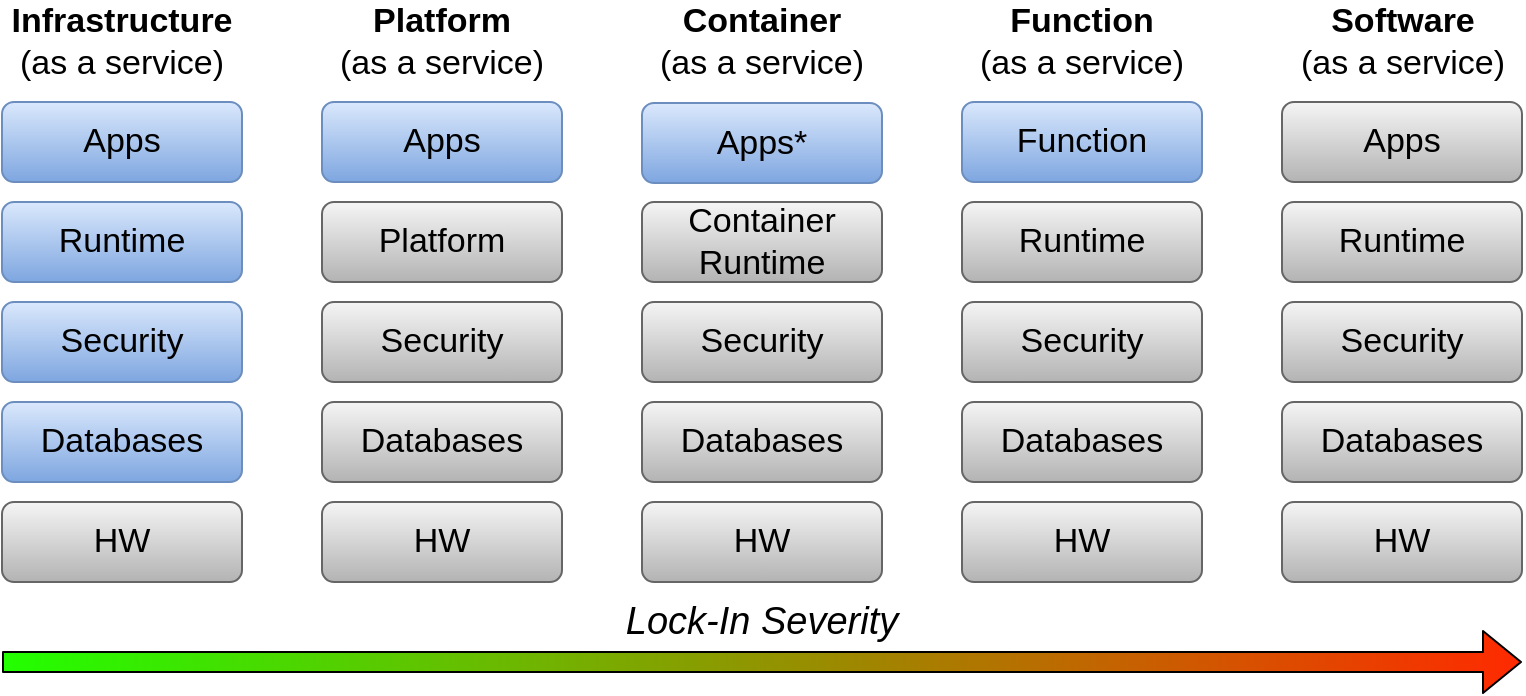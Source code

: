 <mxfile version="10.6.0" type="device"><diagram id="sXkswQfxAgdARB0IjVHu" name="aas"><mxGraphModel dx="1394" dy="834" grid="1" gridSize="10" guides="1" tooltips="1" connect="1" arrows="1" fold="1" page="1" pageScale="1" pageWidth="850" pageHeight="1100" math="0" shadow="0"><root><mxCell id="0"/><mxCell id="1" parent="0"/><mxCell id="6qWOs-yQKsvAWRQOTf12-3" value="" style="group" parent="1" vertex="1" connectable="0"><mxGeometry x="40" y="190" width="120" height="290" as="geometry"/></mxCell><mxCell id="tFwYUwEntNBhAd88BRrs-7" value="HW" style="rounded=1;whiteSpace=wrap;html=1;gradientColor=#b3b3b3;fillColor=#f5f5f5;strokeColor=#666666;fontSize=17;" parent="6qWOs-yQKsvAWRQOTf12-3" vertex="1"><mxGeometry y="250" width="120" height="40" as="geometry"/></mxCell><mxCell id="tFwYUwEntNBhAd88BRrs-10" value="Databases" style="rounded=1;whiteSpace=wrap;html=1;gradientColor=#7ea6e0;fillColor=#dae8fc;strokeColor=#6c8ebf;fontSize=17;" parent="6qWOs-yQKsvAWRQOTf12-3" vertex="1"><mxGeometry y="200" width="120" height="40" as="geometry"/></mxCell><mxCell id="tFwYUwEntNBhAd88BRrs-11" value="Security" style="rounded=1;whiteSpace=wrap;html=1;gradientColor=#7ea6e0;fillColor=#dae8fc;strokeColor=#6c8ebf;fontSize=17;" parent="6qWOs-yQKsvAWRQOTf12-3" vertex="1"><mxGeometry y="150" width="120" height="40" as="geometry"/></mxCell><mxCell id="tFwYUwEntNBhAd88BRrs-12" value="Runtime" style="rounded=1;whiteSpace=wrap;html=1;gradientColor=#7ea6e0;fillColor=#dae8fc;strokeColor=#6c8ebf;fontSize=17;" parent="6qWOs-yQKsvAWRQOTf12-3" vertex="1"><mxGeometry y="100" width="120" height="40" as="geometry"/></mxCell><mxCell id="tFwYUwEntNBhAd88BRrs-13" value="Apps" style="rounded=1;whiteSpace=wrap;html=1;gradientColor=#7ea6e0;fillColor=#dae8fc;strokeColor=#6c8ebf;fontSize=17;" parent="6qWOs-yQKsvAWRQOTf12-3" vertex="1"><mxGeometry y="50" width="120" height="40" as="geometry"/></mxCell><mxCell id="tFwYUwEntNBhAd88BRrs-16" value="&lt;b style=&quot;font-size: 17px;&quot;&gt;Infrastructure&lt;/b&gt;&lt;br style=&quot;font-size: 17px;&quot;&gt;(as a service)&lt;br style=&quot;font-size: 17px;&quot;&gt;" style="text;html=1;strokeColor=none;fillColor=none;align=center;verticalAlign=middle;whiteSpace=wrap;rounded=0;fontSize=17;" parent="6qWOs-yQKsvAWRQOTf12-3" vertex="1"><mxGeometry width="120" height="40" as="geometry"/></mxCell><mxCell id="6qWOs-yQKsvAWRQOTf12-4" value="" style="group" parent="1" vertex="1" connectable="0"><mxGeometry x="200" y="190" width="120" height="290" as="geometry"/></mxCell><mxCell id="tFwYUwEntNBhAd88BRrs-23" value="HW" style="rounded=1;whiteSpace=wrap;html=1;gradientColor=#b3b3b3;fillColor=#f5f5f5;strokeColor=#666666;fontSize=17;" parent="6qWOs-yQKsvAWRQOTf12-4" vertex="1"><mxGeometry y="250" width="120" height="40" as="geometry"/></mxCell><mxCell id="tFwYUwEntNBhAd88BRrs-26" value="Databases" style="rounded=1;whiteSpace=wrap;html=1;gradientColor=#b3b3b3;fillColor=#f5f5f5;strokeColor=#666666;fontSize=17;" parent="6qWOs-yQKsvAWRQOTf12-4" vertex="1"><mxGeometry y="200" width="120" height="40" as="geometry"/></mxCell><mxCell id="tFwYUwEntNBhAd88BRrs-27" value="Security" style="rounded=1;whiteSpace=wrap;html=1;gradientColor=#b3b3b3;fillColor=#f5f5f5;strokeColor=#666666;fontSize=17;" parent="6qWOs-yQKsvAWRQOTf12-4" vertex="1"><mxGeometry y="150" width="120" height="40" as="geometry"/></mxCell><mxCell id="tFwYUwEntNBhAd88BRrs-28" value="Platform" style="rounded=1;whiteSpace=wrap;html=1;gradientColor=#b3b3b3;fillColor=#f5f5f5;strokeColor=#666666;fontSize=17;" parent="6qWOs-yQKsvAWRQOTf12-4" vertex="1"><mxGeometry y="100" width="120" height="40" as="geometry"/></mxCell><mxCell id="tFwYUwEntNBhAd88BRrs-29" value="Apps" style="rounded=1;whiteSpace=wrap;html=1;gradientColor=#7ea6e0;fillColor=#dae8fc;strokeColor=#6c8ebf;fontSize=17;" parent="6qWOs-yQKsvAWRQOTf12-4" vertex="1"><mxGeometry y="50" width="120" height="40" as="geometry"/></mxCell><mxCell id="tFwYUwEntNBhAd88BRrs-32" value="&lt;b style=&quot;font-size: 17px&quot;&gt;Platform&lt;/b&gt;&lt;br style=&quot;font-size: 17px&quot;&gt;(as a service)&lt;br style=&quot;font-size: 17px&quot;&gt;" style="text;html=1;strokeColor=none;fillColor=none;align=center;verticalAlign=middle;whiteSpace=wrap;rounded=0;fontSize=17;" parent="6qWOs-yQKsvAWRQOTf12-4" vertex="1"><mxGeometry width="120" height="40" as="geometry"/></mxCell><mxCell id="6qWOs-yQKsvAWRQOTf12-5" value="" style="group" parent="1" vertex="1" connectable="0"><mxGeometry x="360" y="190.0" width="120" height="290" as="geometry"/></mxCell><mxCell id="cd_ULFPBxAGb57CSoA3c-6" value="HW" style="rounded=1;whiteSpace=wrap;html=1;gradientColor=#b3b3b3;fillColor=#f5f5f5;strokeColor=#666666;fontSize=17;" parent="6qWOs-yQKsvAWRQOTf12-5" vertex="1"><mxGeometry y="250.0" width="120" height="40" as="geometry"/></mxCell><mxCell id="cd_ULFPBxAGb57CSoA3c-9" value="Databases" style="rounded=1;whiteSpace=wrap;html=1;gradientColor=#b3b3b3;fillColor=#f5f5f5;strokeColor=#666666;fontSize=17;" parent="6qWOs-yQKsvAWRQOTf12-5" vertex="1"><mxGeometry y="200.0" width="120" height="40" as="geometry"/></mxCell><mxCell id="cd_ULFPBxAGb57CSoA3c-10" value="Security" style="rounded=1;whiteSpace=wrap;html=1;gradientColor=#b3b3b3;fillColor=#f5f5f5;strokeColor=#666666;fontSize=17;" parent="6qWOs-yQKsvAWRQOTf12-5" vertex="1"><mxGeometry y="150.0" width="120" height="40" as="geometry"/></mxCell><mxCell id="cd_ULFPBxAGb57CSoA3c-11" value="Container Runtime" style="rounded=1;whiteSpace=wrap;html=1;gradientColor=#b3b3b3;fillColor=#f5f5f5;strokeColor=#666666;fontSize=17;" parent="6qWOs-yQKsvAWRQOTf12-5" vertex="1"><mxGeometry y="100.0" width="120" height="40" as="geometry"/></mxCell><mxCell id="cd_ULFPBxAGb57CSoA3c-12" value="Apps*" style="rounded=1;whiteSpace=wrap;html=1;gradientColor=#7ea6e0;fillColor=#dae8fc;strokeColor=#6c8ebf;fontSize=17;" parent="6qWOs-yQKsvAWRQOTf12-5" vertex="1"><mxGeometry y="50.5" width="120" height="40" as="geometry"/></mxCell><mxCell id="cd_ULFPBxAGb57CSoA3c-13" value="&lt;b style=&quot;font-size: 17px&quot;&gt;Container&lt;/b&gt;&lt;br style=&quot;font-size: 17px&quot;&gt;(as a service)&lt;br style=&quot;font-size: 17px&quot;&gt;" style="text;html=1;strokeColor=none;fillColor=none;align=center;verticalAlign=middle;whiteSpace=wrap;rounded=0;fontSize=17;" parent="6qWOs-yQKsvAWRQOTf12-5" vertex="1"><mxGeometry width="120" height="40" as="geometry"/></mxCell><mxCell id="6qWOs-yQKsvAWRQOTf12-6" value="" style="group" parent="1" vertex="1" connectable="0"><mxGeometry x="520" y="190.0" width="120" height="290" as="geometry"/></mxCell><mxCell id="aHcg_uUWfsiB6fOZGVdW-6" value="HW" style="rounded=1;whiteSpace=wrap;html=1;gradientColor=#b3b3b3;fillColor=#f5f5f5;strokeColor=#666666;fontSize=17;" parent="6qWOs-yQKsvAWRQOTf12-6" vertex="1"><mxGeometry y="250.0" width="120" height="40" as="geometry"/></mxCell><mxCell id="aHcg_uUWfsiB6fOZGVdW-9" value="Databases" style="rounded=1;whiteSpace=wrap;html=1;gradientColor=#b3b3b3;fillColor=#f5f5f5;strokeColor=#666666;fontSize=17;" parent="6qWOs-yQKsvAWRQOTf12-6" vertex="1"><mxGeometry y="200.0" width="120" height="40" as="geometry"/></mxCell><mxCell id="aHcg_uUWfsiB6fOZGVdW-10" value="Security" style="rounded=1;whiteSpace=wrap;html=1;gradientColor=#b3b3b3;fillColor=#f5f5f5;strokeColor=#666666;fontSize=17;" parent="6qWOs-yQKsvAWRQOTf12-6" vertex="1"><mxGeometry y="150.0" width="120" height="40" as="geometry"/></mxCell><mxCell id="aHcg_uUWfsiB6fOZGVdW-11" value="Runtime" style="rounded=1;whiteSpace=wrap;html=1;gradientColor=#b3b3b3;fillColor=#f5f5f5;strokeColor=#666666;fontSize=17;" parent="6qWOs-yQKsvAWRQOTf12-6" vertex="1"><mxGeometry y="100.0" width="120" height="40" as="geometry"/></mxCell><mxCell id="aHcg_uUWfsiB6fOZGVdW-12" value="Function" style="rounded=1;whiteSpace=wrap;html=1;gradientColor=#7ea6e0;fillColor=#dae8fc;strokeColor=#6c8ebf;fontSize=17;" parent="6qWOs-yQKsvAWRQOTf12-6" vertex="1"><mxGeometry y="50.0" width="120" height="40" as="geometry"/></mxCell><mxCell id="aHcg_uUWfsiB6fOZGVdW-13" value="&lt;b style=&quot;font-size: 17px&quot;&gt;Function&lt;/b&gt;&lt;br style=&quot;font-size: 17px&quot;&gt;(as a service)&lt;br style=&quot;font-size: 17px&quot;&gt;" style="text;html=1;strokeColor=none;fillColor=none;align=center;verticalAlign=middle;whiteSpace=wrap;rounded=0;fontSize=17;" parent="6qWOs-yQKsvAWRQOTf12-6" vertex="1"><mxGeometry width="120" height="40" as="geometry"/></mxCell><mxCell id="6qWOs-yQKsvAWRQOTf12-7" value="" style="group" parent="1" vertex="1" connectable="0"><mxGeometry x="680" y="190.0" width="121" height="290" as="geometry"/></mxCell><mxCell id="tFwYUwEntNBhAd88BRrs-38" value="HW" style="rounded=1;whiteSpace=wrap;html=1;gradientColor=#b3b3b3;fillColor=#f5f5f5;strokeColor=#666666;fontSize=17;" parent="6qWOs-yQKsvAWRQOTf12-7" vertex="1"><mxGeometry y="250.0" width="120" height="40" as="geometry"/></mxCell><mxCell id="tFwYUwEntNBhAd88BRrs-41" value="Databases" style="rounded=1;whiteSpace=wrap;html=1;gradientColor=#b3b3b3;fillColor=#f5f5f5;strokeColor=#666666;fontSize=17;" parent="6qWOs-yQKsvAWRQOTf12-7" vertex="1"><mxGeometry y="200.0" width="120" height="40" as="geometry"/></mxCell><mxCell id="tFwYUwEntNBhAd88BRrs-42" value="Security" style="rounded=1;whiteSpace=wrap;html=1;gradientColor=#b3b3b3;fillColor=#f5f5f5;strokeColor=#666666;fontSize=17;" parent="6qWOs-yQKsvAWRQOTf12-7" vertex="1"><mxGeometry y="150.0" width="120" height="40" as="geometry"/></mxCell><mxCell id="tFwYUwEntNBhAd88BRrs-43" value="Runtime" style="rounded=1;whiteSpace=wrap;html=1;gradientColor=#b3b3b3;fillColor=#f5f5f5;strokeColor=#666666;fontSize=17;" parent="6qWOs-yQKsvAWRQOTf12-7" vertex="1"><mxGeometry y="100.0" width="120" height="40" as="geometry"/></mxCell><mxCell id="tFwYUwEntNBhAd88BRrs-44" value="Apps" style="rounded=1;whiteSpace=wrap;html=1;gradientColor=#b3b3b3;fillColor=#f5f5f5;strokeColor=#666666;fontSize=17;" parent="6qWOs-yQKsvAWRQOTf12-7" vertex="1"><mxGeometry y="50.0" width="120" height="40" as="geometry"/></mxCell><mxCell id="tFwYUwEntNBhAd88BRrs-47" value="&lt;b style=&quot;font-size: 17px&quot;&gt;Software&lt;/b&gt;&lt;br style=&quot;font-size: 17px&quot;&gt;(as a service)&lt;br style=&quot;font-size: 17px&quot;&gt;" style="text;html=1;strokeColor=none;fillColor=none;align=center;verticalAlign=middle;whiteSpace=wrap;rounded=0;fontSize=17;" parent="6qWOs-yQKsvAWRQOTf12-7" vertex="1"><mxGeometry width="121" height="40" as="geometry"/></mxCell><mxCell id="aB2Dw-eFAGwut2xiOQaU-1" value="" style="shape=flexArrow;endArrow=classic;html=1;fillColor=#22FF00;gradientColor=#FF2A00;gradientDirection=east;" edge="1" parent="1"><mxGeometry width="50" height="50" relative="1" as="geometry"><mxPoint x="40" y="520" as="sourcePoint"/><mxPoint x="800" y="520" as="targetPoint"/></mxGeometry></mxCell><mxCell id="aB2Dw-eFAGwut2xiOQaU-2" value="Lock-In Severity" style="text;html=1;strokeColor=none;fillColor=none;align=center;verticalAlign=middle;whiteSpace=wrap;rounded=0;fontSize=19;fontStyle=2" vertex="1" parent="1"><mxGeometry x="40" y="490" width="760" height="20" as="geometry"/></mxCell></root></mxGraphModel></diagram><diagram id="D7GgEsFuMR6GlSx7nI5w" name="aas-with-paas-foundation"><mxGraphModel dx="1394" dy="834" grid="1" gridSize="10" guides="1" tooltips="1" connect="1" arrows="1" fold="1" page="1" pageScale="1" pageWidth="850" pageHeight="1100" math="0" shadow="0"><root><mxCell id="XnpWMs9MAOkX-1ptM8v5-0"/><mxCell id="XnpWMs9MAOkX-1ptM8v5-1" parent="XnpWMs9MAOkX-1ptM8v5-0"/><mxCell id="XiyRRnV5AtDhbf2A-Uh7-8" value="" style="group" vertex="1" connectable="0" parent="XnpWMs9MAOkX-1ptM8v5-1"><mxGeometry x="200" y="190" width="120" height="290" as="geometry"/></mxCell><mxCell id="XiyRRnV5AtDhbf2A-Uh7-9" value="HW" style="rounded=1;whiteSpace=wrap;html=1;gradientColor=#b3b3b3;fillColor=#f5f5f5;strokeColor=#666666;fontSize=17;" vertex="1" parent="XiyRRnV5AtDhbf2A-Uh7-8"><mxGeometry y="250" width="120" height="40" as="geometry"/></mxCell><mxCell id="XiyRRnV5AtDhbf2A-Uh7-10" value="Databases" style="rounded=1;whiteSpace=wrap;html=1;gradientColor=#b3b3b3;fillColor=#f5f5f5;strokeColor=#666666;fontSize=17;" vertex="1" parent="XiyRRnV5AtDhbf2A-Uh7-8"><mxGeometry y="200" width="120" height="40" as="geometry"/></mxCell><mxCell id="XiyRRnV5AtDhbf2A-Uh7-11" value="Security" style="rounded=1;whiteSpace=wrap;html=1;gradientColor=#b3b3b3;fillColor=#f5f5f5;strokeColor=#666666;fontSize=17;" vertex="1" parent="XiyRRnV5AtDhbf2A-Uh7-8"><mxGeometry y="150" width="120" height="40" as="geometry"/></mxCell><mxCell id="XiyRRnV5AtDhbf2A-Uh7-12" value="Platform" style="rounded=1;whiteSpace=wrap;html=1;gradientColor=#97d077;fillColor=#d5e8d4;strokeColor=#82b366;fontSize=17;" vertex="1" parent="XiyRRnV5AtDhbf2A-Uh7-8"><mxGeometry y="100" width="120" height="40" as="geometry"/></mxCell><mxCell id="XiyRRnV5AtDhbf2A-Uh7-13" value="Apps" style="rounded=1;whiteSpace=wrap;html=1;gradientColor=#7ea6e0;fillColor=#dae8fc;strokeColor=#6c8ebf;fontSize=17;" vertex="1" parent="XiyRRnV5AtDhbf2A-Uh7-8"><mxGeometry y="50" width="120" height="40" as="geometry"/></mxCell><mxCell id="XiyRRnV5AtDhbf2A-Uh7-14" value="&lt;b style=&quot;font-size: 17px&quot;&gt;Platform&lt;/b&gt;&lt;br style=&quot;font-size: 17px&quot;&gt;(as a service)&lt;br style=&quot;font-size: 17px&quot;&gt;" style="text;html=1;strokeColor=none;fillColor=none;align=center;verticalAlign=middle;whiteSpace=wrap;rounded=0;fontSize=17;" vertex="1" parent="XiyRRnV5AtDhbf2A-Uh7-8"><mxGeometry width="120" height="40" as="geometry"/></mxCell><mxCell id="XiyRRnV5AtDhbf2A-Uh7-22" value="" style="group" vertex="1" connectable="0" parent="XnpWMs9MAOkX-1ptM8v5-1"><mxGeometry x="359" y="190.0" width="120" height="290" as="geometry"/></mxCell><mxCell id="XiyRRnV5AtDhbf2A-Uh7-23" value="HW" style="rounded=1;whiteSpace=wrap;html=1;gradientColor=#b3b3b3;fillColor=#f5f5f5;strokeColor=#666666;fontSize=17;" vertex="1" parent="XiyRRnV5AtDhbf2A-Uh7-22"><mxGeometry y="250.0" width="120" height="40" as="geometry"/></mxCell><mxCell id="XiyRRnV5AtDhbf2A-Uh7-24" value="Databases" style="rounded=1;whiteSpace=wrap;html=1;gradientColor=#b3b3b3;fillColor=#f5f5f5;strokeColor=#666666;fontSize=17;" vertex="1" parent="XiyRRnV5AtDhbf2A-Uh7-22"><mxGeometry y="200.0" width="120" height="40" as="geometry"/></mxCell><mxCell id="XiyRRnV5AtDhbf2A-Uh7-25" value="Security" style="rounded=1;whiteSpace=wrap;html=1;gradientColor=#b3b3b3;fillColor=#f5f5f5;strokeColor=#666666;fontSize=17;" vertex="1" parent="XiyRRnV5AtDhbf2A-Uh7-22"><mxGeometry y="150.0" width="120" height="40" as="geometry"/></mxCell><mxCell id="XiyRRnV5AtDhbf2A-Uh7-26" value="Platform" style="rounded=1;whiteSpace=wrap;html=1;gradientColor=#97d077;fillColor=#d5e8d4;strokeColor=#82b366;fontSize=17;" vertex="1" parent="XiyRRnV5AtDhbf2A-Uh7-22"><mxGeometry y="100.0" width="120" height="40" as="geometry"/></mxCell><mxCell id="XiyRRnV5AtDhbf2A-Uh7-27" value="Function" style="rounded=1;whiteSpace=wrap;html=1;gradientColor=#7ea6e0;fillColor=#dae8fc;strokeColor=#6c8ebf;fontSize=17;" vertex="1" parent="XiyRRnV5AtDhbf2A-Uh7-22"><mxGeometry y="50.0" width="120" height="40" as="geometry"/></mxCell><mxCell id="XiyRRnV5AtDhbf2A-Uh7-28" value="&lt;b style=&quot;font-size: 17px&quot;&gt;Function&lt;/b&gt;&lt;br style=&quot;font-size: 17px&quot;&gt;(as a service)&lt;br style=&quot;font-size: 17px&quot;&gt;" style="text;html=1;strokeColor=none;fillColor=none;align=center;verticalAlign=middle;whiteSpace=wrap;rounded=0;fontSize=17;" vertex="1" parent="XiyRRnV5AtDhbf2A-Uh7-22"><mxGeometry width="120" height="40" as="geometry"/></mxCell><mxCell id="XiyRRnV5AtDhbf2A-Uh7-29" value="" style="group" vertex="1" connectable="0" parent="XnpWMs9MAOkX-1ptM8v5-1"><mxGeometry x="519" y="190.0" width="121" height="290" as="geometry"/></mxCell><mxCell id="XiyRRnV5AtDhbf2A-Uh7-30" value="HW" style="rounded=1;whiteSpace=wrap;html=1;gradientColor=#b3b3b3;fillColor=#f5f5f5;strokeColor=#666666;fontSize=17;" vertex="1" parent="XiyRRnV5AtDhbf2A-Uh7-29"><mxGeometry y="250.0" width="120" height="40" as="geometry"/></mxCell><mxCell id="XiyRRnV5AtDhbf2A-Uh7-31" value="Databases" style="rounded=1;whiteSpace=wrap;html=1;gradientColor=#b3b3b3;fillColor=#f5f5f5;strokeColor=#666666;fontSize=17;" vertex="1" parent="XiyRRnV5AtDhbf2A-Uh7-29"><mxGeometry y="200.0" width="120" height="40" as="geometry"/></mxCell><mxCell id="XiyRRnV5AtDhbf2A-Uh7-32" value="Security" style="rounded=1;whiteSpace=wrap;html=1;gradientColor=#b3b3b3;fillColor=#f5f5f5;strokeColor=#666666;fontSize=17;" vertex="1" parent="XiyRRnV5AtDhbf2A-Uh7-29"><mxGeometry y="150.0" width="120" height="40" as="geometry"/></mxCell><mxCell id="XiyRRnV5AtDhbf2A-Uh7-33" value="Platform" style="rounded=1;whiteSpace=wrap;html=1;gradientColor=#97d077;fillColor=#d5e8d4;strokeColor=#82b366;fontSize=17;" vertex="1" parent="XiyRRnV5AtDhbf2A-Uh7-29"><mxGeometry y="100.0" width="120" height="40" as="geometry"/></mxCell><mxCell id="XiyRRnV5AtDhbf2A-Uh7-34" value="Apps" style="rounded=1;whiteSpace=wrap;html=1;gradientColor=#b3b3b3;fillColor=#f5f5f5;strokeColor=#666666;fontSize=17;" vertex="1" parent="XiyRRnV5AtDhbf2A-Uh7-29"><mxGeometry y="50.0" width="120" height="40" as="geometry"/></mxCell><mxCell id="XiyRRnV5AtDhbf2A-Uh7-35" value="&lt;b style=&quot;font-size: 17px&quot;&gt;Software&lt;/b&gt;&lt;br style=&quot;font-size: 17px&quot;&gt;(as a service)&lt;br style=&quot;font-size: 17px&quot;&gt;" style="text;html=1;strokeColor=none;fillColor=none;align=center;verticalAlign=middle;whiteSpace=wrap;rounded=0;fontSize=17;" vertex="1" parent="XiyRRnV5AtDhbf2A-Uh7-29"><mxGeometry width="121" height="40" as="geometry"/></mxCell></root></mxGraphModel></diagram></mxfile>